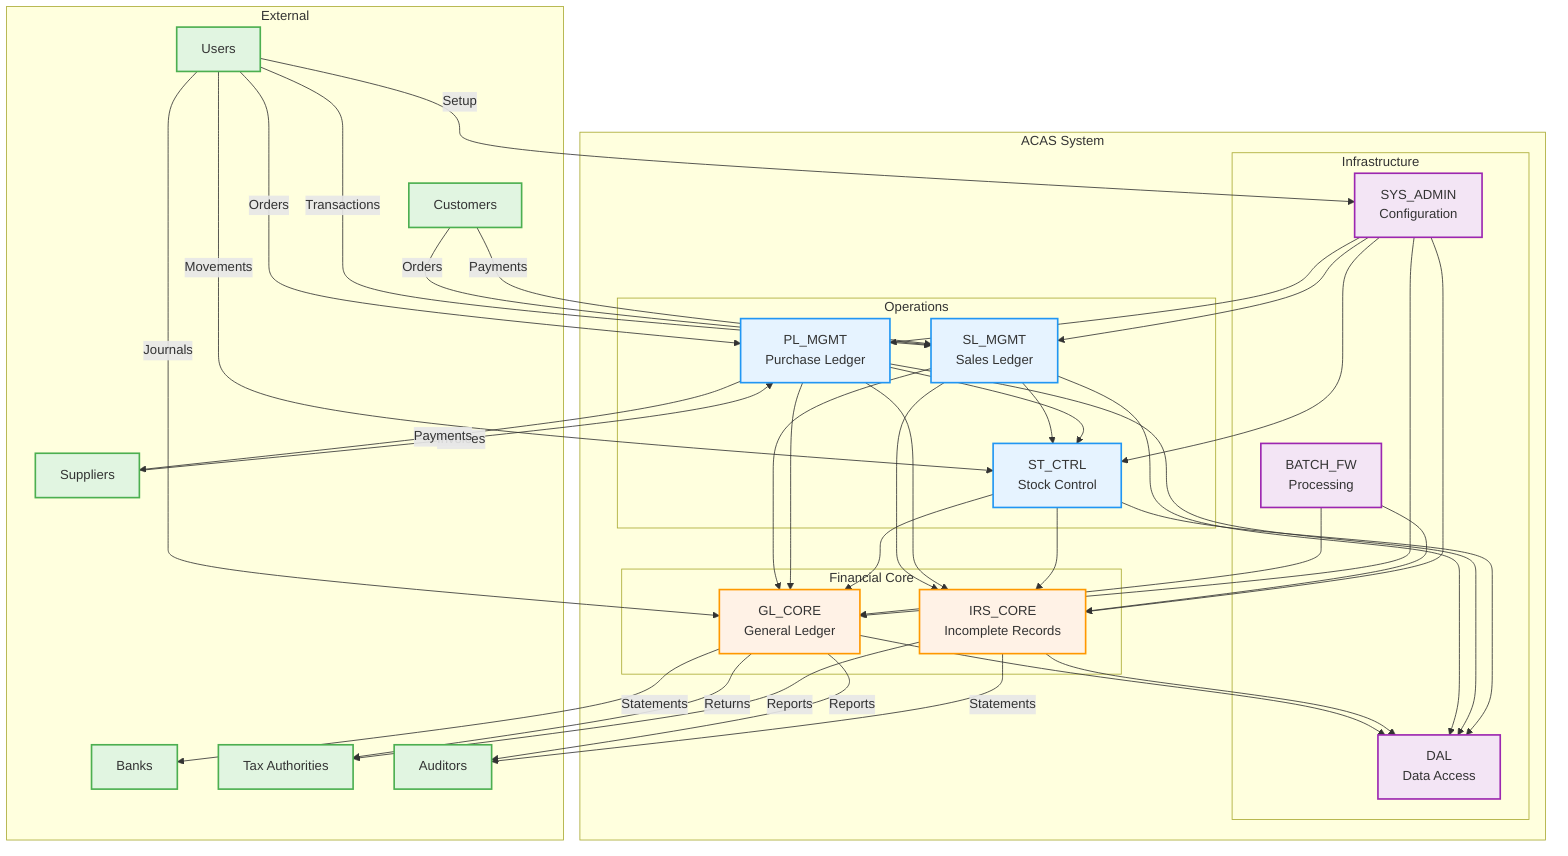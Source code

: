 %% ACAS System Context Diagram
%% Shows external actors and high-level subsystem interactions

graph TB
    %% External Actors
    subgraph External
        USER[Users]
        BANK[Banks]
        TAX[Tax Authorities]
        CUST[Customers]
        SUPP[Suppliers]
        AUDIT[Auditors]
    end
    
    %% ACAS Boundary
    subgraph "ACAS System"
        %% Core Subsystems
        subgraph "Financial Core"
            GL[GL_CORE<br/>General Ledger]
            IRS[IRS_CORE<br/>Incomplete Records]
        end
        
        subgraph "Operations"
            SL[SL_MGMT<br/>Sales Ledger]
            PL[PL_MGMT<br/>Purchase Ledger]
            ST[ST_CTRL<br/>Stock Control]
        end
        
        subgraph "Infrastructure"
            SYS[SYS_ADMIN<br/>Configuration]
            DAL[DAL<br/>Data Access]
            BATCH[BATCH_FW<br/>Processing]
        end
        
        %% Internal connections
        SL --> GL
        SL --> IRS
        PL --> GL
        PL --> IRS
        ST --> GL
        ST --> IRS
        
        SL --> ST
        PL --> ST
        
        GL --> DAL
        IRS --> DAL
        SL --> DAL
        PL --> DAL
        ST --> DAL
        
        BATCH --> GL
        BATCH --> IRS
        
        SYS --> GL
        SYS --> IRS
        SYS --> SL
        SYS --> PL
        SYS --> ST
    end
    
    %% External connections
    USER -->|Transactions| SL
    USER -->|Orders| PL
    USER -->|Movements| ST
    USER -->|Journals| GL
    USER -->|Setup| SYS
    
    CUST -->|Orders| SL
    CUST -->|Payments| SL
    
    SUPP -->|Invoices| PL
    PL -->|Payments| SUPP
    
    GL -->|Statements| BANK
    GL -->|Returns| TAX
    GL -->|Reports| AUDIT
    
    IRS -->|Reports| TAX
    IRS -->|Statements| AUDIT
    
    %% Styling
    classDef external fill:#e1f5e1,stroke:#4caf50,stroke-width:2px
    classDef financial fill:#fff2e6,stroke:#ff9800,stroke-width:2px
    classDef operations fill:#e6f3ff,stroke:#2196f3,stroke-width:2px
    classDef infrastructure fill:#f3e5f5,stroke:#9c27b0,stroke-width:2px
    
    class USER,BANK,TAX,CUST,SUPP,AUDIT external
    class GL,IRS financial
    class SL,PL,ST operations
    class SYS,DAL,BATCH infrastructure